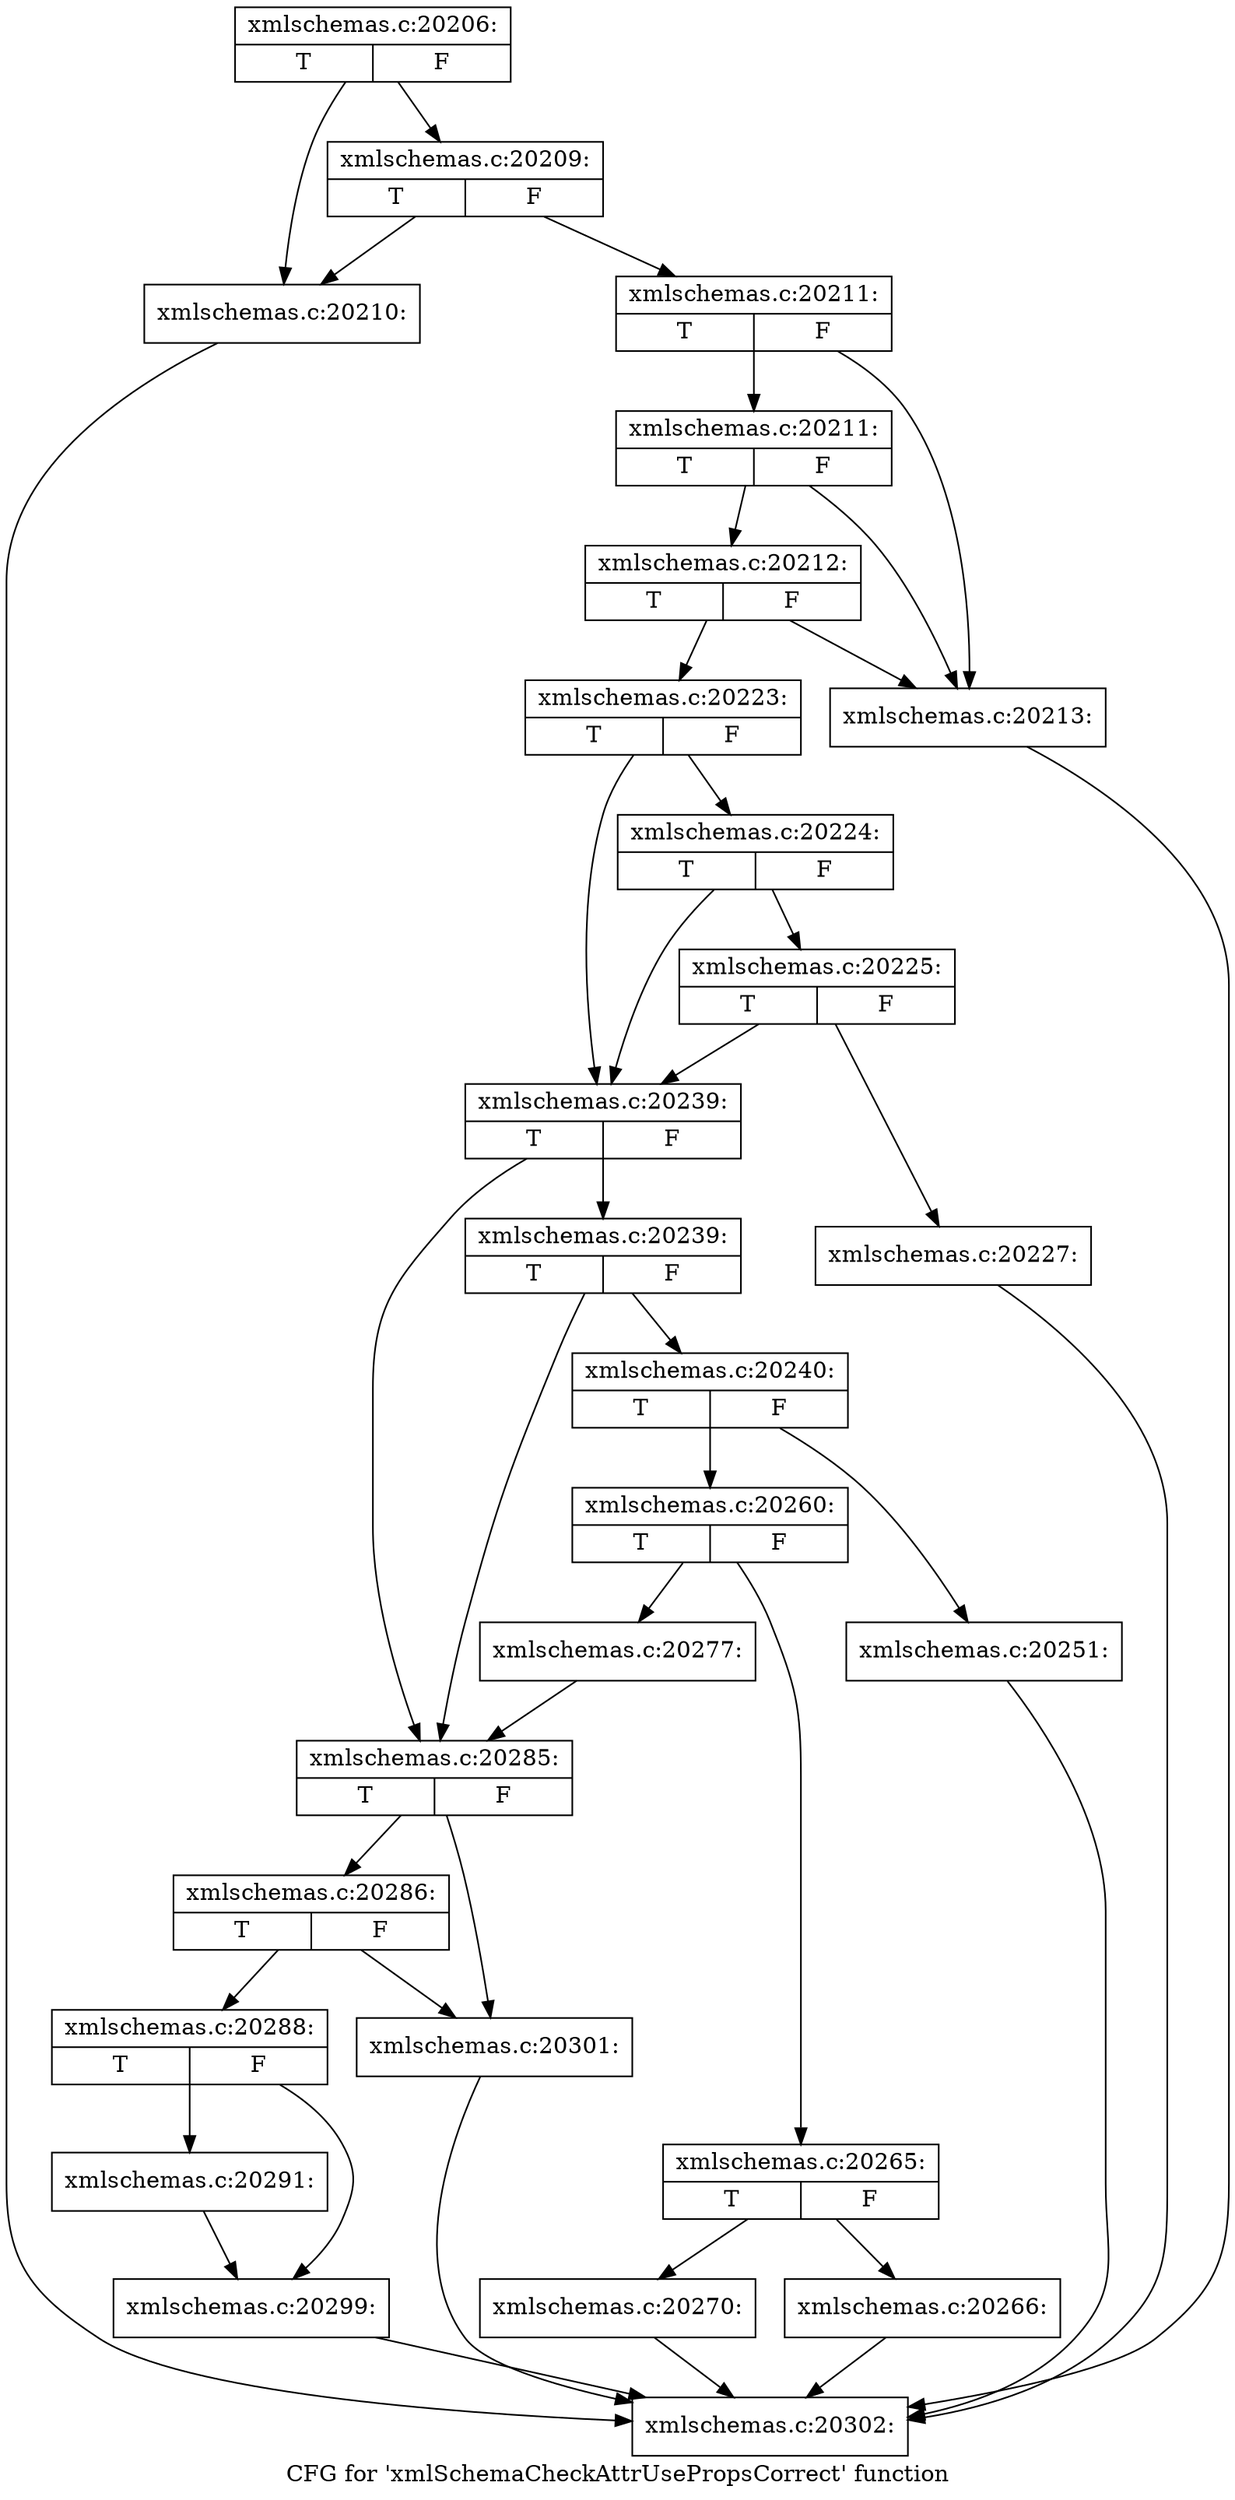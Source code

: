 digraph "CFG for 'xmlSchemaCheckAttrUsePropsCorrect' function" {
	label="CFG for 'xmlSchemaCheckAttrUsePropsCorrect' function";

	Node0x52060b0 [shape=record,label="{xmlschemas.c:20206:|{<s0>T|<s1>F}}"];
	Node0x52060b0 -> Node0x52063e0;
	Node0x52060b0 -> Node0x5206480;
	Node0x5206480 [shape=record,label="{xmlschemas.c:20209:|{<s0>T|<s1>F}}"];
	Node0x5206480 -> Node0x52063e0;
	Node0x5206480 -> Node0x5206430;
	Node0x52063e0 [shape=record,label="{xmlschemas.c:20210:}"];
	Node0x52063e0 -> Node0x5209390;
	Node0x5206430 [shape=record,label="{xmlschemas.c:20211:|{<s0>T|<s1>F}}"];
	Node0x5206430 -> Node0x520a1f0;
	Node0x5206430 -> Node0x520a310;
	Node0x520a310 [shape=record,label="{xmlschemas.c:20211:|{<s0>T|<s1>F}}"];
	Node0x520a310 -> Node0x520a1f0;
	Node0x520a310 -> Node0x520a290;
	Node0x520a290 [shape=record,label="{xmlschemas.c:20212:|{<s0>T|<s1>F}}"];
	Node0x520a290 -> Node0x520a1f0;
	Node0x520a290 -> Node0x520a240;
	Node0x520a1f0 [shape=record,label="{xmlschemas.c:20213:}"];
	Node0x520a1f0 -> Node0x5209390;
	Node0x520a240 [shape=record,label="{xmlschemas.c:20223:|{<s0>T|<s1>F}}"];
	Node0x520a240 -> Node0x520b1b0;
	Node0x520a240 -> Node0x520b0e0;
	Node0x520b1b0 [shape=record,label="{xmlschemas.c:20224:|{<s0>T|<s1>F}}"];
	Node0x520b1b0 -> Node0x520b130;
	Node0x520b1b0 -> Node0x520b0e0;
	Node0x520b130 [shape=record,label="{xmlschemas.c:20225:|{<s0>T|<s1>F}}"];
	Node0x520b130 -> Node0x520b090;
	Node0x520b130 -> Node0x520b0e0;
	Node0x520b090 [shape=record,label="{xmlschemas.c:20227:}"];
	Node0x520b090 -> Node0x5209390;
	Node0x520b0e0 [shape=record,label="{xmlschemas.c:20239:|{<s0>T|<s1>F}}"];
	Node0x520b0e0 -> Node0x520cb10;
	Node0x520b0e0 -> Node0x520cac0;
	Node0x520cb10 [shape=record,label="{xmlschemas.c:20239:|{<s0>T|<s1>F}}"];
	Node0x520cb10 -> Node0x520ca70;
	Node0x520cb10 -> Node0x520cac0;
	Node0x520ca70 [shape=record,label="{xmlschemas.c:20240:|{<s0>T|<s1>F}}"];
	Node0x520ca70 -> Node0x520d700;
	Node0x520ca70 -> Node0x520d750;
	Node0x520d700 [shape=record,label="{xmlschemas.c:20251:}"];
	Node0x520d700 -> Node0x5209390;
	Node0x520d750 [shape=record,label="{xmlschemas.c:20260:|{<s0>T|<s1>F}}"];
	Node0x520d750 -> Node0x520f130;
	Node0x520d750 -> Node0x520f180;
	Node0x520f130 [shape=record,label="{xmlschemas.c:20265:|{<s0>T|<s1>F}}"];
	Node0x520f130 -> Node0x520f540;
	Node0x520f130 -> Node0x520f590;
	Node0x520f540 [shape=record,label="{xmlschemas.c:20266:}"];
	Node0x520f540 -> Node0x5209390;
	Node0x520f590 [shape=record,label="{xmlschemas.c:20270:}"];
	Node0x520f590 -> Node0x5209390;
	Node0x520f180 [shape=record,label="{xmlschemas.c:20277:}"];
	Node0x520f180 -> Node0x520cac0;
	Node0x520cac0 [shape=record,label="{xmlschemas.c:20285:|{<s0>T|<s1>F}}"];
	Node0x520cac0 -> Node0x52107f0;
	Node0x520cac0 -> Node0x52107a0;
	Node0x52107f0 [shape=record,label="{xmlschemas.c:20286:|{<s0>T|<s1>F}}"];
	Node0x52107f0 -> Node0x5210750;
	Node0x52107f0 -> Node0x52107a0;
	Node0x5210750 [shape=record,label="{xmlschemas.c:20288:|{<s0>T|<s1>F}}"];
	Node0x5210750 -> Node0x5211400;
	Node0x5210750 -> Node0x52113b0;
	Node0x52113b0 [shape=record,label="{xmlschemas.c:20291:}"];
	Node0x52113b0 -> Node0x5211400;
	Node0x5211400 [shape=record,label="{xmlschemas.c:20299:}"];
	Node0x5211400 -> Node0x5209390;
	Node0x52107a0 [shape=record,label="{xmlschemas.c:20301:}"];
	Node0x52107a0 -> Node0x5209390;
	Node0x5209390 [shape=record,label="{xmlschemas.c:20302:}"];
}
